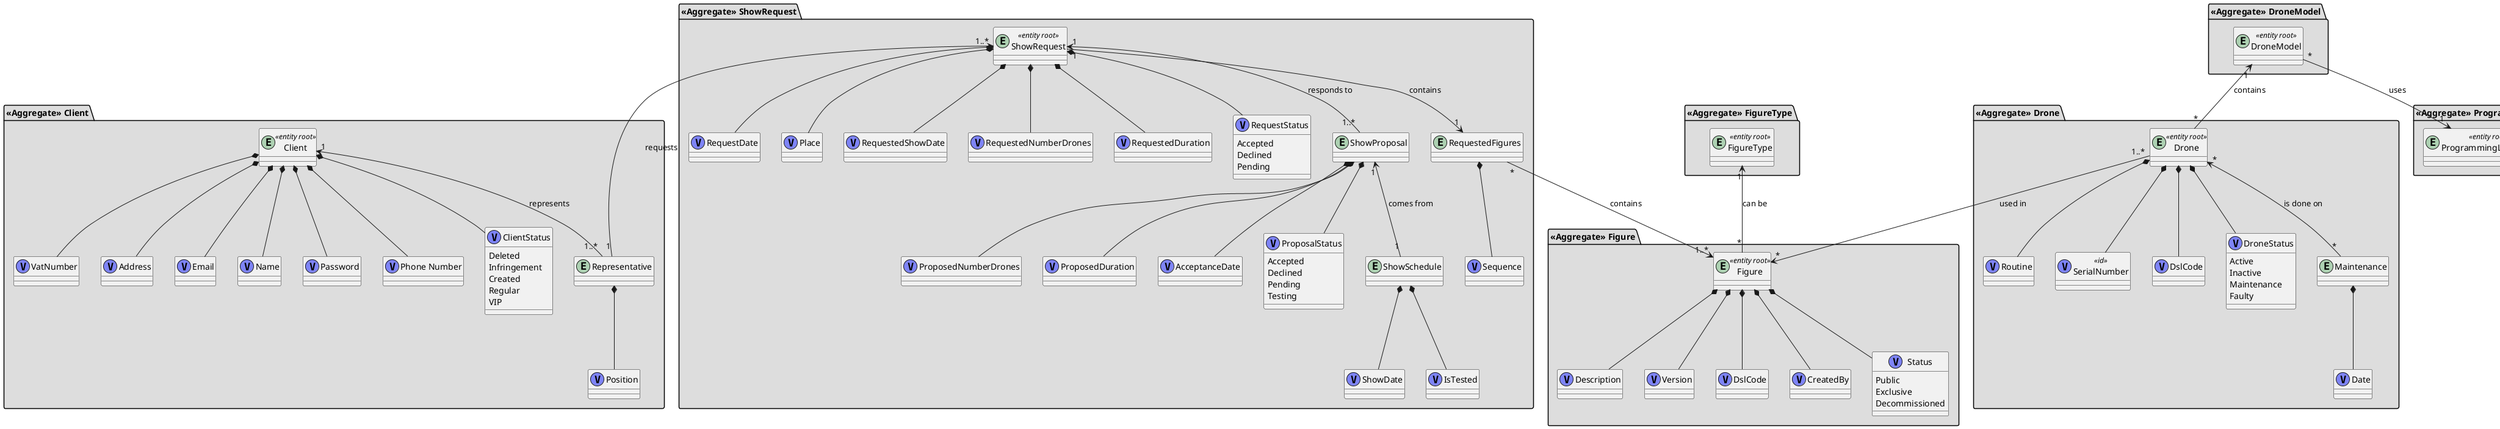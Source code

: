 @startuml

package "**«Aggregate» Client**" #DDDDDD {

        entity "Client" as entity_client <<entity root>> {
        }
        class "VatNumber" as vObject_vatNumber <<(V, #7E84F7)>> {
        }
        class "Address" as vObject_customerAddress <<(V, #7E84F7)>> {
        }
        class "Email" as vObject_email <<(V, #7E84F7)>> {
        }

        class "Name" as vObject_name <<(V, #7E84F7)>> {
        }

        class "Password" as vObject_password <<(V, #7E84F7)>> {
        }

        class "Phone Number" as vObject_phoneNumber <<(V, #7E84F7)>> {
        }



        class "ClientStatus" as vObject_clientStatus <<(V, #7E84F7)>> {
                    Deleted
                    Infringement
                    Created
                    Regular
                    VIP
        }

        entity "Representative" as entity_representative {
            }

            class "Position" as vObject_position <<(V, #7E84F7)>> {
            }

        entity_representative *--down vObject_position
        entity_client "1"<--"1..*"  entity_representative: "represents"
        entity_client *--down vObject_clientStatus
        entity_client *--down vObject_customerAddress
        entity_client *--down vObject_vatNumber
        entity_client *--down vObject_email
        entity_client *--down vObject_name
        entity_client *--down vObject_password
        entity_client *--down vObject_phoneNumber


}

package "**«Aggregate» Drone**" #DDDDDD {

        entity "Drone" as entity_drone <<entity root>> {
        }
        class "Routine" as vObject_routine <<(V, #7E84F7)>> {
        }
        class "SerialNumber" as vObject_serialNumber <<id>> <<(V, #7E84F7)>> {
        }
        class "DslCode" as vObject_dslCode <<(V, #7E84F7)>> {
        }

        class "DroneStatus" as vObject_droneStatus <<(V, #7E84F7)>> {
            Active
            Inactive
            Maintenance
            Faulty
        }

        entity "Maintenance" as entity_maintenance {
        }
        class "Date" as vObject_date <<(V, #7E84F7)>> {
        }

        entity_drone *--down vObject_droneStatus

        entity_drone "*"<-- "*" entity_maintenance: "is done on"
        entity_drone *--down vObject_dslCode
        entity_drone *--down vObject_routine
        entity_drone *--down vObject_serialNumber
        entity_maintenance *--down vObject_date
}

package "**«Aggregate» DroneModel**" #DDDDDD {

    entity "DroneModel" as entity_droneModel  <<entity root>> {
    }

}

package "**«Aggregate» ProgrammingLanguage**" #DDDDDD {

        entity "ProgrammingLanguage" as entity_programmingLanguage  <<entity root>> {
        }

}


package "**«Aggregate» ShowRequest**" #DDDDDD {

    entity "ShowRequest" as entity_showRequest  <<entity root>> {
    }


    class "RequestDate" as vObject_requestDate <<(V, #7E84F7)>> {
    }
    class "Place" as vObject_showPlace <<(V, #7E84F7)>> {
    }
    class "RequestedShowDate" as vObject_requestedShowDate <<(V, #7E84F7)>> {
    }
    class "RequestedNumberDrones" as vObject_requestedNumberDrones <<(V, #7E84F7)>> {
    }
    class "RequestedDuration" as vObject_requestedDuration <<(V, #7E84F7)>> {
    }

    class "RequestStatus" as vObject_requestStatus <<(V, #7E84F7)>> {
        Accepted
        Declined
        Pending
    }
    entity "ShowProposal" as entity_showProposal{
    }
    class "ProposedNumberDrones" as vObject_proposedNumberDrones <<(V, #7E84F7)>> {
    }
    class "ProposedDuration" as vObject_proposedDuration <<(V, #7E84F7)>> {
    }

    class "AcceptanceDate" as vObject_acceptanceDate <<(V, #7E84F7)>> {
    }

    class "ProposalStatus" as vObject_proposalStatus <<(V, #7E84F7)>> {
        Accepted
        Declined
        Pending
        Testing
    }

    entity "ShowSchedule" as entity_showSchedule  {
    }

    class "ShowDate" as vObject_showDate <<(V, #7E84F7)>> {
    }
    class "IsTested" as vObject_isTested <<(V, #7E84F7)>> {
    }

    entity "RequestedFigures" as entity_requestedFigures{
    }
    class "Sequence" as vObject_sequence <<(V, #7E84F7)>> {
    }


    entity_showRequest "1"-->"1" entity_requestedFigures: "contains"

    entity_showProposal *--down vObject_acceptanceDate
    entity_showProposal *--down vObject_proposalStatus

    entity_showRequest *--down vObject_showPlace
    entity_showRequest *--down vObject_requestedShowDate
    entity_showRequest *--down vObject_requestedNumberDrones
    entity_showRequest *--down vObject_requestedDuration
    entity_showRequest *--down vObject_requestStatus
    entity_showRequest *--down vObject_requestDate

    entity_showRequest "1"<--"1..*" entity_showProposal: "responds to"

    entity_showProposal *--down vObject_proposedDuration
    entity_showProposal *--down vObject_proposedNumberDrones

    entity_showSchedule *--down vObject_showDate
    entity_showSchedule *--down vObject_isTested

    entity_showProposal "1"<-- "1" entity_showSchedule: "comes from"

    entity_requestedFigures *--down vObject_sequence
}


package "**«Aggregate» Figure**" #DDDDDD {

        entity "Figure" as entity_figure <<entity root>> {
        }
        class "Description" as vObject_description <<(V, #7E84F7)>> {
        }
        class "Version" as vObject_figureVersion <<(V, #7E84F7)>> {
        }
        class "DslCode" as vObject_dslCode <<(V, #7E84F7)>> {
        }
        class "CreatedBy" as vObject_createdBy <<(V, #7E84F7)>> {
        }
        class "Status" as vObject_status <<(V, #7E84F7)>> {
            Public
            Exclusive
            Decommissioned
        }

        entity_figure *--down vObject_status
        entity_figure *--down vObject_createdBy
        entity_figure *--down vObject_description
        entity_figure *--down vObject_figureVersion
        entity_figure *--down vObject_dslCode

}

package "**«Aggregate» FigureType**" #DDDDDD {

        entity "FigureType" as entity_figureType  <<entity root>> {
        }

}



entity_requestedFigures "*" -->"1..*" entity_figure:"contains"

entity_drone "1..*"-->"*" entity_figure: "used in"

entity_representative "1"---up>"1..*" entity_showRequest: "requests"


entity_droneModel "*"-->"1" entity_programmingLanguage: "uses"

entity_droneModel "1"<--"*" entity_drone: "contains"


entity_figureType "1"<-- "*" entity_figure: "can be"

@enduml